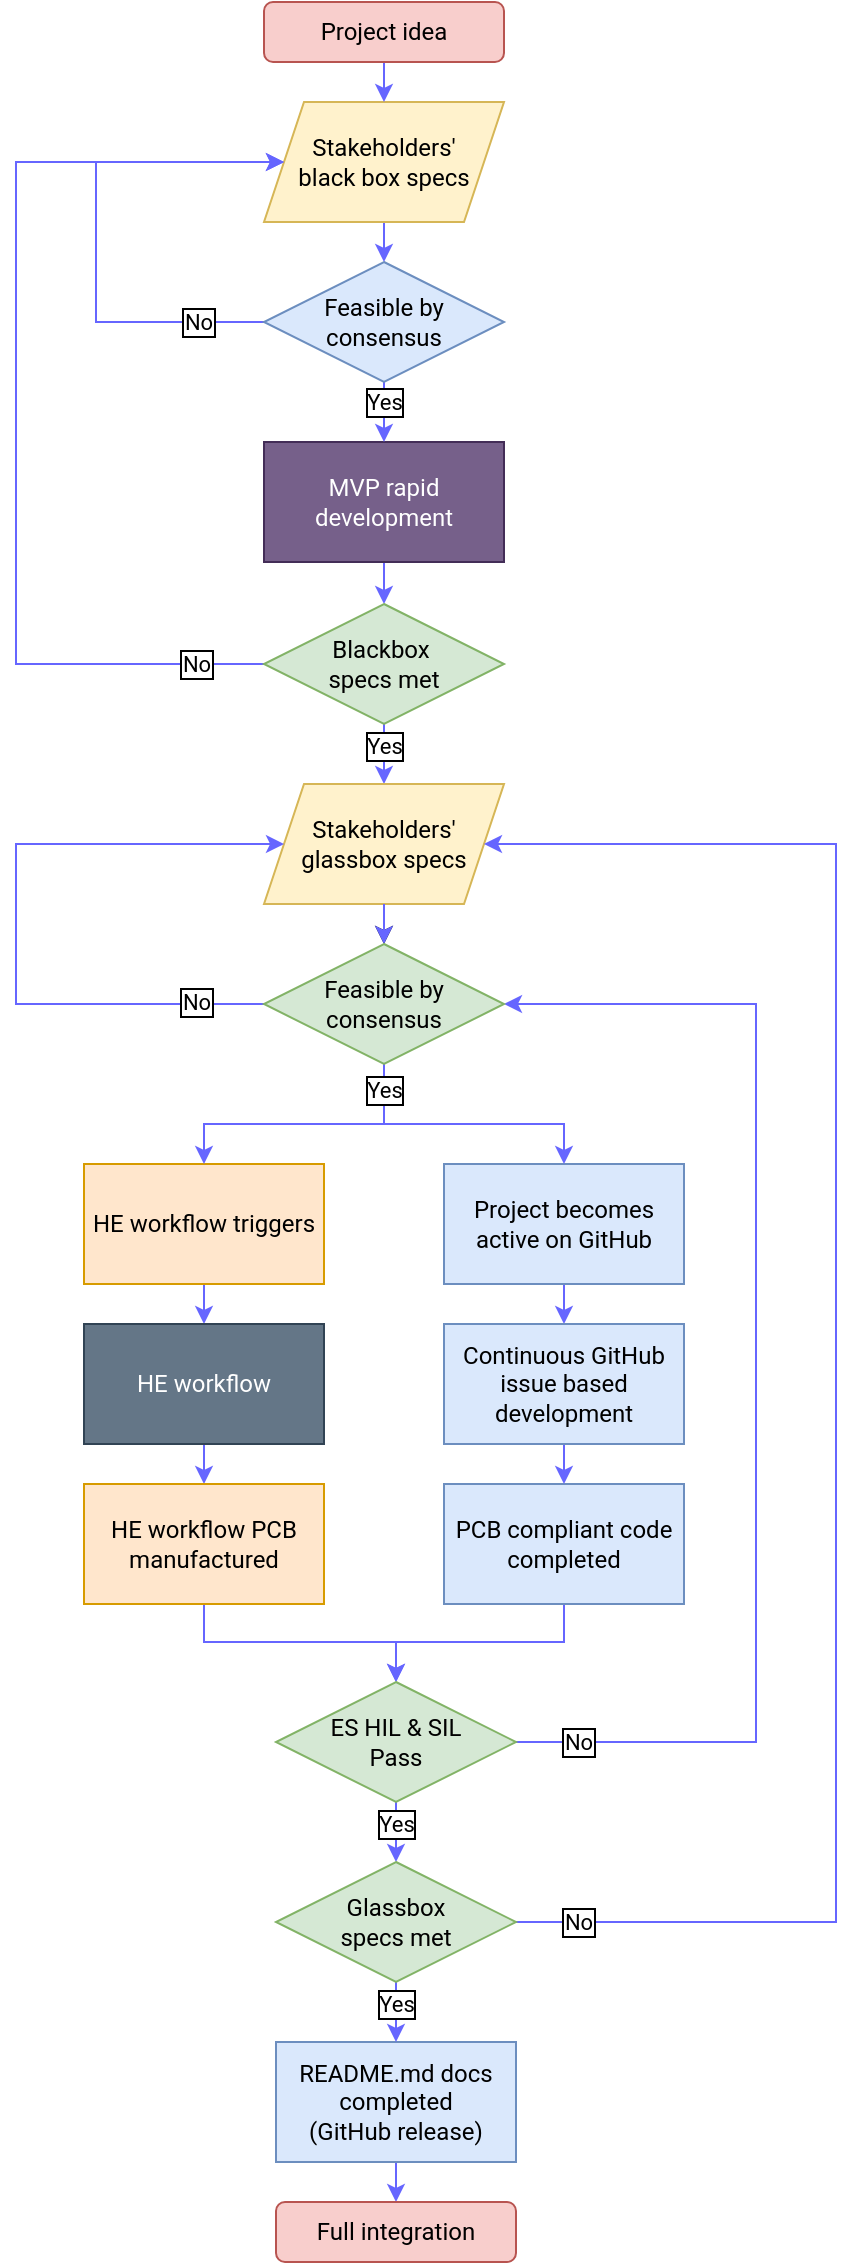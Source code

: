 <mxfile version="23.1.2" type="device">
  <diagram name="Page-1" id="vBUcITAtlgeHCixn5il7">
    <mxGraphModel dx="1195" dy="622" grid="1" gridSize="10" guides="1" tooltips="1" connect="1" arrows="1" fold="1" page="1" pageScale="1" pageWidth="827" pageHeight="1169" math="0" shadow="0">
      <root>
        <mxCell id="0" />
        <mxCell id="1" parent="0" />
        <mxCell id="nm805aZOPaHZjVTuKpFu-17" style="edgeStyle=orthogonalEdgeStyle;rounded=0;orthogonalLoop=1;jettySize=auto;html=1;exitX=0.5;exitY=1;exitDx=0;exitDy=0;entryX=0.5;entryY=0;entryDx=0;entryDy=0;fontFamily=Roboto;fontSource=https%3A%2F%2Ffonts.googleapis.com%2Fcss%3Ffamily%3DRoboto;strokeColor=#6666FF;" edge="1" parent="1" source="nm805aZOPaHZjVTuKpFu-2" target="nm805aZOPaHZjVTuKpFu-9">
          <mxGeometry relative="1" as="geometry" />
        </mxCell>
        <mxCell id="nm805aZOPaHZjVTuKpFu-2" value="MVP rapid development" style="rounded=0;whiteSpace=wrap;html=1;fontFamily=Roboto;fontSource=https%3A%2F%2Ffonts.googleapis.com%2Fcss%3Ffamily%3DRoboto;fillColor=#76608a;strokeColor=#432D57;fontColor=#ffffff;" vertex="1" parent="1">
          <mxGeometry x="354" y="240" width="120" height="60" as="geometry" />
        </mxCell>
        <mxCell id="nm805aZOPaHZjVTuKpFu-44" style="edgeStyle=orthogonalEdgeStyle;rounded=0;orthogonalLoop=1;jettySize=auto;html=1;exitX=0.5;exitY=1;exitDx=0;exitDy=0;entryX=0.5;entryY=0;entryDx=0;entryDy=0;fontFamily=Roboto;fontSource=https%3A%2F%2Ffonts.googleapis.com%2Fcss%3Ffamily%3DRoboto;strokeColor=#6666FF;" edge="1" parent="1" source="nm805aZOPaHZjVTuKpFu-4" target="nm805aZOPaHZjVTuKpFu-11">
          <mxGeometry relative="1" as="geometry" />
        </mxCell>
        <mxCell id="nm805aZOPaHZjVTuKpFu-4" value="HE workflow triggers" style="rounded=0;whiteSpace=wrap;html=1;fontFamily=Roboto;fontSource=https%3A%2F%2Ffonts.googleapis.com%2Fcss%3Ffamily%3DRoboto;fillColor=#ffe6cc;strokeColor=#d79b00;" vertex="1" parent="1">
          <mxGeometry x="264" y="601" width="120" height="60" as="geometry" />
        </mxCell>
        <mxCell id="nm805aZOPaHZjVTuKpFu-25" style="edgeStyle=orthogonalEdgeStyle;rounded=0;orthogonalLoop=1;jettySize=auto;html=1;exitX=0.5;exitY=1;exitDx=0;exitDy=0;entryX=0.5;entryY=0;entryDx=0;entryDy=0;fontFamily=Roboto;fontSource=https%3A%2F%2Ffonts.googleapis.com%2Fcss%3Ffamily%3DRoboto;strokeColor=#6666FF;" edge="1" parent="1" source="nm805aZOPaHZjVTuKpFu-7" target="nm805aZOPaHZjVTuKpFu-24">
          <mxGeometry relative="1" as="geometry" />
        </mxCell>
        <mxCell id="nm805aZOPaHZjVTuKpFu-7" value="&lt;div&gt;&lt;font style=&quot;font-size: 12px;&quot;&gt;Stakeholders&#39;&lt;/font&gt;&lt;/div&gt;&lt;div&gt;&lt;font style=&quot;font-size: 12px;&quot;&gt;black box specs&lt;/font&gt;&lt;/div&gt;" style="shape=parallelogram;perimeter=parallelogramPerimeter;whiteSpace=wrap;html=1;fixedSize=1;fontFamily=Roboto;fontSource=https%3A%2F%2Ffonts.googleapis.com%2Fcss%3Ffamily%3DRoboto;fillColor=#fff2cc;strokeColor=#d6b656;" vertex="1" parent="1">
          <mxGeometry x="354" y="70" width="120" height="60" as="geometry" />
        </mxCell>
        <mxCell id="nm805aZOPaHZjVTuKpFu-15" style="edgeStyle=orthogonalEdgeStyle;rounded=0;orthogonalLoop=1;jettySize=auto;html=1;exitX=0.5;exitY=1;exitDx=0;exitDy=0;entryX=0.5;entryY=0;entryDx=0;entryDy=0;fontFamily=Roboto;fontSource=https%3A%2F%2Ffonts.googleapis.com%2Fcss%3Ffamily%3DRoboto;strokeColor=#6666FF;" edge="1" parent="1" source="nm805aZOPaHZjVTuKpFu-8" target="nm805aZOPaHZjVTuKpFu-7">
          <mxGeometry relative="1" as="geometry" />
        </mxCell>
        <mxCell id="nm805aZOPaHZjVTuKpFu-8" value="Project idea" style="rounded=1;whiteSpace=wrap;html=1;fontFamily=Roboto;fontSource=https%3A%2F%2Ffonts.googleapis.com%2Fcss%3Ffamily%3DRoboto;fillColor=#f8cecc;strokeColor=#b85450;" vertex="1" parent="1">
          <mxGeometry x="354" y="20" width="120" height="30" as="geometry" />
        </mxCell>
        <mxCell id="nm805aZOPaHZjVTuKpFu-18" style="edgeStyle=orthogonalEdgeStyle;rounded=0;orthogonalLoop=1;jettySize=auto;html=1;exitX=0;exitY=0.5;exitDx=0;exitDy=0;entryX=0;entryY=0.5;entryDx=0;entryDy=0;fontFamily=Roboto;fontSource=https%3A%2F%2Ffonts.googleapis.com%2Fcss%3Ffamily%3DRoboto;strokeColor=#6666FF;" edge="1" parent="1" source="nm805aZOPaHZjVTuKpFu-9" target="nm805aZOPaHZjVTuKpFu-7">
          <mxGeometry relative="1" as="geometry">
            <Array as="points">
              <mxPoint x="230" y="351" />
              <mxPoint x="230" y="100" />
            </Array>
          </mxGeometry>
        </mxCell>
        <mxCell id="nm805aZOPaHZjVTuKpFu-20" value="&lt;div&gt;No&lt;/div&gt;" style="edgeLabel;html=1;align=center;verticalAlign=middle;resizable=0;points=[];fontFamily=Roboto;fontSource=https%3A%2F%2Ffonts.googleapis.com%2Fcss%3Ffamily%3DRoboto;labelBorderColor=default;" vertex="1" connectable="0" parent="nm805aZOPaHZjVTuKpFu-18">
          <mxGeometry x="-0.841" y="1" relative="1" as="geometry">
            <mxPoint x="6" y="-1" as="offset" />
          </mxGeometry>
        </mxCell>
        <mxCell id="nm805aZOPaHZjVTuKpFu-54" style="edgeStyle=orthogonalEdgeStyle;rounded=0;orthogonalLoop=1;jettySize=auto;html=1;exitX=0.5;exitY=1;exitDx=0;exitDy=0;entryX=0.5;entryY=0;entryDx=0;entryDy=0;fontFamily=Roboto;fontSource=https%3A%2F%2Ffonts.googleapis.com%2Fcss%3Ffamily%3DRoboto;strokeColor=#6666FF;" edge="1" parent="1" source="nm805aZOPaHZjVTuKpFu-9" target="nm805aZOPaHZjVTuKpFu-53">
          <mxGeometry relative="1" as="geometry" />
        </mxCell>
        <mxCell id="nm805aZOPaHZjVTuKpFu-55" value="Yes" style="edgeLabel;html=1;align=center;verticalAlign=middle;resizable=0;points=[];fontFamily=Roboto;fontSource=https%3A%2F%2Ffonts.googleapis.com%2Fcss%3Ffamily%3DRoboto;labelBorderColor=default;" vertex="1" connectable="0" parent="nm805aZOPaHZjVTuKpFu-54">
          <mxGeometry x="-0.183" relative="1" as="geometry">
            <mxPoint y="-2" as="offset" />
          </mxGeometry>
        </mxCell>
        <mxCell id="nm805aZOPaHZjVTuKpFu-9" value="&lt;div&gt;Blackbox&amp;nbsp;&lt;/div&gt;&lt;div&gt;specs met&lt;br&gt;&lt;/div&gt;" style="rhombus;whiteSpace=wrap;html=1;fontFamily=Roboto;fontSource=https%3A%2F%2Ffonts.googleapis.com%2Fcss%3Ffamily%3DRoboto;fillColor=#d5e8d4;strokeColor=#82b366;" vertex="1" parent="1">
          <mxGeometry x="354" y="321" width="120" height="60" as="geometry" />
        </mxCell>
        <mxCell id="nm805aZOPaHZjVTuKpFu-38" style="edgeStyle=orthogonalEdgeStyle;rounded=0;orthogonalLoop=1;jettySize=auto;html=1;exitX=0.5;exitY=1;exitDx=0;exitDy=0;entryX=0.5;entryY=0;entryDx=0;entryDy=0;fontFamily=Roboto;fontSource=https%3A%2F%2Ffonts.googleapis.com%2Fcss%3Ffamily%3DRoboto;strokeColor=#6666FF;" edge="1" parent="1" source="nm805aZOPaHZjVTuKpFu-10" target="nm805aZOPaHZjVTuKpFu-14">
          <mxGeometry relative="1" as="geometry" />
        </mxCell>
        <mxCell id="nm805aZOPaHZjVTuKpFu-10" value="Project becomes active on GitHub" style="rounded=0;whiteSpace=wrap;html=1;fontFamily=Roboto;fontSource=https%3A%2F%2Ffonts.googleapis.com%2Fcss%3Ffamily%3DRoboto;fillColor=#dae8fc;strokeColor=#6c8ebf;" vertex="1" parent="1">
          <mxGeometry x="444" y="601" width="120" height="60" as="geometry" />
        </mxCell>
        <mxCell id="nm805aZOPaHZjVTuKpFu-45" style="edgeStyle=orthogonalEdgeStyle;rounded=0;orthogonalLoop=1;jettySize=auto;html=1;exitX=0.5;exitY=1;exitDx=0;exitDy=0;entryX=0.5;entryY=0;entryDx=0;entryDy=0;fontFamily=Roboto;fontSource=https%3A%2F%2Ffonts.googleapis.com%2Fcss%3Ffamily%3DRoboto;strokeColor=#6666FF;" edge="1" parent="1" source="nm805aZOPaHZjVTuKpFu-11" target="nm805aZOPaHZjVTuKpFu-42">
          <mxGeometry relative="1" as="geometry" />
        </mxCell>
        <mxCell id="nm805aZOPaHZjVTuKpFu-11" value="HE workflow" style="rounded=0;whiteSpace=wrap;html=1;fontFamily=Roboto;fontSource=https%3A%2F%2Ffonts.googleapis.com%2Fcss%3Ffamily%3DRoboto;fillColor=#647687;fontColor=#ffffff;strokeColor=#314354;" vertex="1" parent="1">
          <mxGeometry x="264" y="681" width="120" height="60" as="geometry" />
        </mxCell>
        <mxCell id="nm805aZOPaHZjVTuKpFu-49" style="edgeStyle=orthogonalEdgeStyle;rounded=0;orthogonalLoop=1;jettySize=auto;html=1;exitX=0.5;exitY=1;exitDx=0;exitDy=0;entryX=0.5;entryY=0;entryDx=0;entryDy=0;fontFamily=Roboto;fontSource=https%3A%2F%2Ffonts.googleapis.com%2Fcss%3Ffamily%3DRoboto;strokeColor=#6666FF;" edge="1" parent="1" source="nm805aZOPaHZjVTuKpFu-13" target="nm805aZOPaHZjVTuKpFu-47">
          <mxGeometry relative="1" as="geometry">
            <mxPoint x="420" y="861" as="targetPoint" />
            <Array as="points">
              <mxPoint x="504" y="840" />
              <mxPoint x="420" y="840" />
            </Array>
          </mxGeometry>
        </mxCell>
        <mxCell id="nm805aZOPaHZjVTuKpFu-13" value="PCB compliant code completed" style="rounded=0;whiteSpace=wrap;html=1;fontFamily=Roboto;fontSource=https%3A%2F%2Ffonts.googleapis.com%2Fcss%3Ffamily%3DRoboto;fillColor=#dae8fc;strokeColor=#6c8ebf;" vertex="1" parent="1">
          <mxGeometry x="444" y="761" width="120" height="60" as="geometry" />
        </mxCell>
        <mxCell id="nm805aZOPaHZjVTuKpFu-40" style="edgeStyle=orthogonalEdgeStyle;rounded=0;orthogonalLoop=1;jettySize=auto;html=1;exitX=0.5;exitY=1;exitDx=0;exitDy=0;entryX=0.5;entryY=0;entryDx=0;entryDy=0;fontFamily=Roboto;fontSource=https%3A%2F%2Ffonts.googleapis.com%2Fcss%3Ffamily%3DRoboto;strokeColor=#6666FF;" edge="1" parent="1" source="nm805aZOPaHZjVTuKpFu-14">
          <mxGeometry relative="1" as="geometry">
            <mxPoint x="504" y="761" as="targetPoint" />
          </mxGeometry>
        </mxCell>
        <mxCell id="nm805aZOPaHZjVTuKpFu-14" value="Continuous GitHub issue based development" style="rounded=0;whiteSpace=wrap;html=1;fontFamily=Roboto;fontSource=https%3A%2F%2Ffonts.googleapis.com%2Fcss%3Ffamily%3DRoboto;fillColor=#dae8fc;strokeColor=#6c8ebf;" vertex="1" parent="1">
          <mxGeometry x="444" y="681" width="120" height="60" as="geometry" />
        </mxCell>
        <mxCell id="nm805aZOPaHZjVTuKpFu-26" style="edgeStyle=orthogonalEdgeStyle;rounded=0;orthogonalLoop=1;jettySize=auto;html=1;exitX=0.5;exitY=1;exitDx=0;exitDy=0;entryX=0.5;entryY=0;entryDx=0;entryDy=0;fontFamily=Roboto;fontSource=https%3A%2F%2Ffonts.googleapis.com%2Fcss%3Ffamily%3DRoboto;strokeColor=#6666FF;" edge="1" parent="1" source="nm805aZOPaHZjVTuKpFu-24" target="nm805aZOPaHZjVTuKpFu-2">
          <mxGeometry relative="1" as="geometry" />
        </mxCell>
        <mxCell id="nm805aZOPaHZjVTuKpFu-27" value="&lt;div&gt;Yes&lt;/div&gt;" style="edgeLabel;html=1;align=center;verticalAlign=middle;resizable=0;points=[];fontFamily=Roboto;fontSource=https%3A%2F%2Ffonts.googleapis.com%2Fcss%3Ffamily%3DRoboto;labelBorderColor=default;" vertex="1" connectable="0" parent="nm805aZOPaHZjVTuKpFu-26">
          <mxGeometry x="-0.079" y="2" relative="1" as="geometry">
            <mxPoint x="-2" y="-4" as="offset" />
          </mxGeometry>
        </mxCell>
        <mxCell id="nm805aZOPaHZjVTuKpFu-28" style="edgeStyle=orthogonalEdgeStyle;rounded=0;orthogonalLoop=1;jettySize=auto;html=1;exitX=0;exitY=0.5;exitDx=0;exitDy=0;entryX=0;entryY=0.5;entryDx=0;entryDy=0;fontFamily=Roboto;fontSource=https%3A%2F%2Ffonts.googleapis.com%2Fcss%3Ffamily%3DRoboto;strokeColor=#6666FF;" edge="1" parent="1" source="nm805aZOPaHZjVTuKpFu-24" target="nm805aZOPaHZjVTuKpFu-7">
          <mxGeometry relative="1" as="geometry">
            <Array as="points">
              <mxPoint x="270" y="180" />
              <mxPoint x="270" y="100" />
            </Array>
          </mxGeometry>
        </mxCell>
        <mxCell id="nm805aZOPaHZjVTuKpFu-29" value="&lt;div&gt;No&lt;/div&gt;" style="edgeLabel;html=1;align=center;verticalAlign=middle;resizable=0;points=[];fontFamily=Roboto;fontSource=https%3A%2F%2Ffonts.googleapis.com%2Fcss%3Ffamily%3DRoboto;labelBorderColor=default;" vertex="1" connectable="0" parent="nm805aZOPaHZjVTuKpFu-28">
          <mxGeometry x="-0.673" y="-1" relative="1" as="geometry">
            <mxPoint x="9" y="1" as="offset" />
          </mxGeometry>
        </mxCell>
        <mxCell id="nm805aZOPaHZjVTuKpFu-24" value="&lt;div&gt; Feasible by consensus&lt;br&gt;&lt;/div&gt;" style="rhombus;whiteSpace=wrap;html=1;fontFamily=Roboto;fontSource=https%3A%2F%2Ffonts.googleapis.com%2Fcss%3Ffamily%3DRoboto;fillColor=#dae8fc;strokeColor=#6c8ebf;" vertex="1" parent="1">
          <mxGeometry x="354" y="150" width="120" height="60" as="geometry" />
        </mxCell>
        <mxCell id="nm805aZOPaHZjVTuKpFu-48" style="edgeStyle=orthogonalEdgeStyle;rounded=0;orthogonalLoop=1;jettySize=auto;html=1;exitX=0.5;exitY=1;exitDx=0;exitDy=0;entryX=0.5;entryY=0;entryDx=0;entryDy=0;fontFamily=Roboto;fontSource=https%3A%2F%2Ffonts.googleapis.com%2Fcss%3Ffamily%3DRoboto;strokeColor=#6666FF;" edge="1" parent="1" source="nm805aZOPaHZjVTuKpFu-42" target="nm805aZOPaHZjVTuKpFu-47">
          <mxGeometry relative="1" as="geometry">
            <mxPoint x="420" y="861" as="targetPoint" />
            <Array as="points">
              <mxPoint x="324" y="840" />
              <mxPoint x="420" y="840" />
            </Array>
          </mxGeometry>
        </mxCell>
        <mxCell id="nm805aZOPaHZjVTuKpFu-42" value="HE workflow PCB manufactured" style="rounded=0;whiteSpace=wrap;html=1;fontFamily=Roboto;fontSource=https%3A%2F%2Ffonts.googleapis.com%2Fcss%3Ffamily%3DRoboto;fillColor=#ffe6cc;strokeColor=#d79b00;" vertex="1" parent="1">
          <mxGeometry x="264" y="761" width="120" height="60" as="geometry" />
        </mxCell>
        <mxCell id="nm805aZOPaHZjVTuKpFu-74" style="edgeStyle=orthogonalEdgeStyle;rounded=0;orthogonalLoop=1;jettySize=auto;html=1;exitX=0.5;exitY=1;exitDx=0;exitDy=0;entryX=0.5;entryY=0;entryDx=0;entryDy=0;fontFamily=Roboto;fontSource=https%3A%2F%2Ffonts.googleapis.com%2Fcss%3Ffamily%3DRoboto;strokeColor=#6666FF;" edge="1" parent="1" source="nm805aZOPaHZjVTuKpFu-47" target="nm805aZOPaHZjVTuKpFu-66">
          <mxGeometry relative="1" as="geometry" />
        </mxCell>
        <mxCell id="nm805aZOPaHZjVTuKpFu-75" value="Yes" style="edgeLabel;html=1;align=center;verticalAlign=middle;resizable=0;points=[];fontFamily=Roboto;fontSource=https%3A%2F%2Ffonts.googleapis.com%2Fcss%3Ffamily%3DRoboto;labelBorderColor=default;" vertex="1" connectable="0" parent="nm805aZOPaHZjVTuKpFu-74">
          <mxGeometry x="-0.314" y="-1" relative="1" as="geometry">
            <mxPoint x="1" as="offset" />
          </mxGeometry>
        </mxCell>
        <mxCell id="nm805aZOPaHZjVTuKpFu-86" style="edgeStyle=orthogonalEdgeStyle;rounded=0;orthogonalLoop=1;jettySize=auto;html=1;exitX=1;exitY=0.5;exitDx=0;exitDy=0;entryX=1;entryY=0.5;entryDx=0;entryDy=0;fontFamily=Roboto;fontSource=https%3A%2F%2Ffonts.googleapis.com%2Fcss%3Ffamily%3DRoboto;strokeColor=#6666FF;" edge="1" parent="1" source="nm805aZOPaHZjVTuKpFu-47" target="nm805aZOPaHZjVTuKpFu-60">
          <mxGeometry relative="1" as="geometry">
            <Array as="points">
              <mxPoint x="600" y="890" />
              <mxPoint x="600" y="521" />
            </Array>
          </mxGeometry>
        </mxCell>
        <mxCell id="nm805aZOPaHZjVTuKpFu-92" value="No" style="edgeLabel;html=1;align=center;verticalAlign=middle;resizable=0;points=[];fontFamily=Roboto;fontSource=https%3A%2F%2Ffonts.googleapis.com%2Fcss%3Ffamily%3DRoboto;labelBorderColor=default;" vertex="1" connectable="0" parent="nm805aZOPaHZjVTuKpFu-86">
          <mxGeometry x="-0.887" y="-1" relative="1" as="geometry">
            <mxPoint x="-4" y="-1" as="offset" />
          </mxGeometry>
        </mxCell>
        <mxCell id="nm805aZOPaHZjVTuKpFu-47" value="&lt;div&gt;ES HIL &amp;amp; SIL&lt;/div&gt;&lt;div&gt;Pass&lt;br&gt;&lt;/div&gt;" style="rhombus;whiteSpace=wrap;html=1;fontFamily=Roboto;fontSource=https%3A%2F%2Ffonts.googleapis.com%2Fcss%3Ffamily%3DRoboto;fillColor=#d5e8d4;strokeColor=#82b366;" vertex="1" parent="1">
          <mxGeometry x="360" y="860" width="120" height="60" as="geometry" />
        </mxCell>
        <mxCell id="nm805aZOPaHZjVTuKpFu-76" style="edgeStyle=orthogonalEdgeStyle;rounded=0;orthogonalLoop=1;jettySize=auto;html=1;exitX=0.5;exitY=1;exitDx=0;exitDy=0;entryX=0.5;entryY=0;entryDx=0;entryDy=0;fontFamily=Roboto;fontSource=https%3A%2F%2Ffonts.googleapis.com%2Fcss%3Ffamily%3DRoboto;strokeColor=#6666FF;" edge="1" parent="1" source="nm805aZOPaHZjVTuKpFu-50" target="nm805aZOPaHZjVTuKpFu-71">
          <mxGeometry relative="1" as="geometry" />
        </mxCell>
        <mxCell id="nm805aZOPaHZjVTuKpFu-50" value="&lt;div&gt;&lt;font data-font-src=&quot;https://fonts.googleapis.com/css?family=JetBrains+Mono&quot;&gt;README.md&lt;/font&gt;&lt;font data-font-src=&quot;https://fonts.googleapis.com/css?family=Roboto&quot;&gt; docs completed&lt;/font&gt;&lt;font data-font-src=&quot;https://fonts.googleapis.com/css?family=Roboto&quot;&gt;&lt;br&gt;&lt;/font&gt;&lt;/div&gt;&lt;div&gt;&lt;font data-font-src=&quot;https://fonts.googleapis.com/css?family=Roboto&quot;&gt;(GitHub release)&lt;/font&gt;&lt;/div&gt;" style="rounded=0;whiteSpace=wrap;html=1;fontFamily=Roboto;fontSource=https%3A%2F%2Ffonts.googleapis.com%2Fcss%3Ffamily%3DRoboto;fillColor=#dae8fc;strokeColor=#6c8ebf;" vertex="1" parent="1">
          <mxGeometry x="360" y="1040" width="120" height="60" as="geometry" />
        </mxCell>
        <mxCell id="nm805aZOPaHZjVTuKpFu-56" style="edgeStyle=orthogonalEdgeStyle;rounded=0;orthogonalLoop=1;jettySize=auto;html=1;exitX=0.5;exitY=1;exitDx=0;exitDy=0;entryX=0.5;entryY=0;entryDx=0;entryDy=0;fontFamily=Roboto;fontSource=https%3A%2F%2Ffonts.googleapis.com%2Fcss%3Ffamily%3DRoboto;strokeColor=#6666FF;" edge="1" parent="1" source="nm805aZOPaHZjVTuKpFu-60" target="nm805aZOPaHZjVTuKpFu-4">
          <mxGeometry relative="1" as="geometry">
            <Array as="points">
              <mxPoint x="414" y="581" />
              <mxPoint x="324" y="581" />
            </Array>
          </mxGeometry>
        </mxCell>
        <mxCell id="nm805aZOPaHZjVTuKpFu-57" style="edgeStyle=orthogonalEdgeStyle;rounded=0;orthogonalLoop=1;jettySize=auto;html=1;exitX=0.5;exitY=1;exitDx=0;exitDy=0;entryX=0.5;entryY=0;entryDx=0;entryDy=0;fontFamily=Roboto;fontSource=https%3A%2F%2Ffonts.googleapis.com%2Fcss%3Ffamily%3DRoboto;strokeColor=#6666FF;" edge="1" parent="1" source="nm805aZOPaHZjVTuKpFu-60" target="nm805aZOPaHZjVTuKpFu-10">
          <mxGeometry relative="1" as="geometry">
            <Array as="points">
              <mxPoint x="414" y="581" />
              <mxPoint x="504" y="581" />
            </Array>
          </mxGeometry>
        </mxCell>
        <mxCell id="nm805aZOPaHZjVTuKpFu-77" value="Yes" style="edgeLabel;html=1;align=center;verticalAlign=middle;resizable=0;points=[];fontFamily=Roboto;fontSource=https%3A%2F%2Ffonts.googleapis.com%2Fcss%3Ffamily%3DRoboto;labelBorderColor=default;" vertex="1" connectable="0" parent="nm805aZOPaHZjVTuKpFu-57">
          <mxGeometry x="-0.813" y="1" relative="1" as="geometry">
            <mxPoint x="-1" as="offset" />
          </mxGeometry>
        </mxCell>
        <mxCell id="nm805aZOPaHZjVTuKpFu-53" value="&lt;div&gt;&lt;font style=&quot;font-size: 12px;&quot;&gt;Stakeholders&#39;&lt;/font&gt;&lt;/div&gt;&lt;div&gt;&lt;font style=&quot;font-size: 12px;&quot;&gt;glassbox specs&lt;/font&gt;&lt;/div&gt;" style="shape=parallelogram;perimeter=parallelogramPerimeter;whiteSpace=wrap;html=1;fixedSize=1;fontFamily=Roboto;fontSource=https%3A%2F%2Ffonts.googleapis.com%2Fcss%3Ffamily%3DRoboto;fillColor=#fff2cc;strokeColor=#d6b656;" vertex="1" parent="1">
          <mxGeometry x="354" y="411" width="120" height="60" as="geometry" />
        </mxCell>
        <mxCell id="nm805aZOPaHZjVTuKpFu-61" value="" style="edgeStyle=orthogonalEdgeStyle;rounded=0;orthogonalLoop=1;jettySize=auto;html=1;exitX=0.5;exitY=1;exitDx=0;exitDy=0;entryX=0.5;entryY=0;entryDx=0;entryDy=0;fontFamily=Roboto;fontSource=https%3A%2F%2Ffonts.googleapis.com%2Fcss%3Ffamily%3DRoboto;" edge="1" parent="1" source="nm805aZOPaHZjVTuKpFu-53" target="nm805aZOPaHZjVTuKpFu-60">
          <mxGeometry relative="1" as="geometry">
            <mxPoint x="414" y="490" as="sourcePoint" />
            <mxPoint x="324" y="590" as="targetPoint" />
          </mxGeometry>
        </mxCell>
        <mxCell id="nm805aZOPaHZjVTuKpFu-62" value="" style="edgeStyle=orthogonalEdgeStyle;rounded=0;orthogonalLoop=1;jettySize=auto;html=1;exitX=0.5;exitY=1;exitDx=0;exitDy=0;entryX=0.5;entryY=0;entryDx=0;entryDy=0;fontFamily=Roboto;fontSource=https%3A%2F%2Ffonts.googleapis.com%2Fcss%3Ffamily%3DRoboto;strokeColor=#6666FF;" edge="1" parent="1" source="nm805aZOPaHZjVTuKpFu-53" target="nm805aZOPaHZjVTuKpFu-60">
          <mxGeometry relative="1" as="geometry">
            <mxPoint x="414" y="490" as="sourcePoint" />
            <mxPoint x="504" y="590" as="targetPoint" />
          </mxGeometry>
        </mxCell>
        <mxCell id="nm805aZOPaHZjVTuKpFu-93" style="edgeStyle=orthogonalEdgeStyle;rounded=0;orthogonalLoop=1;jettySize=auto;html=1;exitX=0;exitY=0.5;exitDx=0;exitDy=0;entryX=0;entryY=0.5;entryDx=0;entryDy=0;fontFamily=Roboto;fontSource=https%3A%2F%2Ffonts.googleapis.com%2Fcss%3Ffamily%3DRoboto;strokeColor=#6666FF;" edge="1" parent="1" source="nm805aZOPaHZjVTuKpFu-60" target="nm805aZOPaHZjVTuKpFu-53">
          <mxGeometry relative="1" as="geometry">
            <Array as="points">
              <mxPoint x="230" y="521" />
              <mxPoint x="230" y="441" />
            </Array>
          </mxGeometry>
        </mxCell>
        <mxCell id="nm805aZOPaHZjVTuKpFu-95" value="No" style="edgeLabel;html=1;align=center;verticalAlign=middle;resizable=0;points=[];fontFamily=Roboto;fontSource=https%3A%2F%2Ffonts.googleapis.com%2Fcss%3Ffamily%3DRoboto;labelBorderColor=default;" vertex="1" connectable="0" parent="nm805aZOPaHZjVTuKpFu-93">
          <mxGeometry x="-0.799" y="-1" relative="1" as="geometry">
            <mxPoint as="offset" />
          </mxGeometry>
        </mxCell>
        <mxCell id="nm805aZOPaHZjVTuKpFu-60" value="&lt;div&gt; Feasible by consensus&lt;br&gt;&lt;/div&gt;" style="rhombus;whiteSpace=wrap;html=1;fontFamily=Roboto;fontSource=https%3A%2F%2Ffonts.googleapis.com%2Fcss%3Ffamily%3DRoboto;fillColor=#d5e8d4;strokeColor=#82b366;" vertex="1" parent="1">
          <mxGeometry x="354" y="491" width="120" height="60" as="geometry" />
        </mxCell>
        <mxCell id="nm805aZOPaHZjVTuKpFu-72" style="edgeStyle=orthogonalEdgeStyle;rounded=0;orthogonalLoop=1;jettySize=auto;html=1;exitX=0.5;exitY=1;exitDx=0;exitDy=0;entryX=0.5;entryY=0;entryDx=0;entryDy=0;fontFamily=Roboto;fontSource=https%3A%2F%2Ffonts.googleapis.com%2Fcss%3Ffamily%3DRoboto;strokeColor=#6666FF;" edge="1" parent="1" source="nm805aZOPaHZjVTuKpFu-66" target="nm805aZOPaHZjVTuKpFu-50">
          <mxGeometry relative="1" as="geometry" />
        </mxCell>
        <mxCell id="nm805aZOPaHZjVTuKpFu-73" value="Yes" style="edgeLabel;html=1;align=center;verticalAlign=middle;resizable=0;points=[];fontFamily=Roboto;fontSource=https%3A%2F%2Ffonts.googleapis.com%2Fcss%3Ffamily%3DRoboto;labelBorderColor=default;" vertex="1" connectable="0" parent="nm805aZOPaHZjVTuKpFu-72">
          <mxGeometry x="-0.271" y="-2" relative="1" as="geometry">
            <mxPoint x="2" as="offset" />
          </mxGeometry>
        </mxCell>
        <mxCell id="nm805aZOPaHZjVTuKpFu-87" style="edgeStyle=orthogonalEdgeStyle;rounded=0;orthogonalLoop=1;jettySize=auto;html=1;exitX=1;exitY=0.5;exitDx=0;exitDy=0;entryX=1;entryY=0.5;entryDx=0;entryDy=0;fontFamily=Roboto;fontSource=https%3A%2F%2Ffonts.googleapis.com%2Fcss%3Ffamily%3DRoboto;strokeColor=#6666FF;" edge="1" parent="1" source="nm805aZOPaHZjVTuKpFu-66" target="nm805aZOPaHZjVTuKpFu-53">
          <mxGeometry relative="1" as="geometry">
            <Array as="points">
              <mxPoint x="640" y="980" />
              <mxPoint x="640" y="441" />
            </Array>
          </mxGeometry>
        </mxCell>
        <mxCell id="nm805aZOPaHZjVTuKpFu-91" value="No" style="edgeLabel;html=1;align=center;verticalAlign=middle;resizable=0;points=[];fontFamily=Roboto;fontSource=https%3A%2F%2Ffonts.googleapis.com%2Fcss%3Ffamily%3DRoboto;labelBorderColor=default;spacing=2;" vertex="1" connectable="0" parent="nm805aZOPaHZjVTuKpFu-87">
          <mxGeometry x="-0.921" relative="1" as="geometry">
            <mxPoint x="-4" as="offset" />
          </mxGeometry>
        </mxCell>
        <mxCell id="nm805aZOPaHZjVTuKpFu-66" value="&lt;div&gt;Glassbox&lt;/div&gt;&lt;div&gt;specs met&lt;br&gt;&lt;/div&gt;" style="rhombus;whiteSpace=wrap;html=1;fontFamily=Roboto;fontSource=https%3A%2F%2Ffonts.googleapis.com%2Fcss%3Ffamily%3DRoboto;fillColor=#d5e8d4;strokeColor=#82b366;" vertex="1" parent="1">
          <mxGeometry x="360" y="950" width="120" height="60" as="geometry" />
        </mxCell>
        <mxCell id="nm805aZOPaHZjVTuKpFu-71" value="Full integration" style="rounded=1;whiteSpace=wrap;html=1;fontFamily=Roboto;fontSource=https%3A%2F%2Ffonts.googleapis.com%2Fcss%3Ffamily%3DRoboto;fillColor=#f8cecc;strokeColor=#b85450;" vertex="1" parent="1">
          <mxGeometry x="360" y="1120" width="120" height="30" as="geometry" />
        </mxCell>
      </root>
    </mxGraphModel>
  </diagram>
</mxfile>
